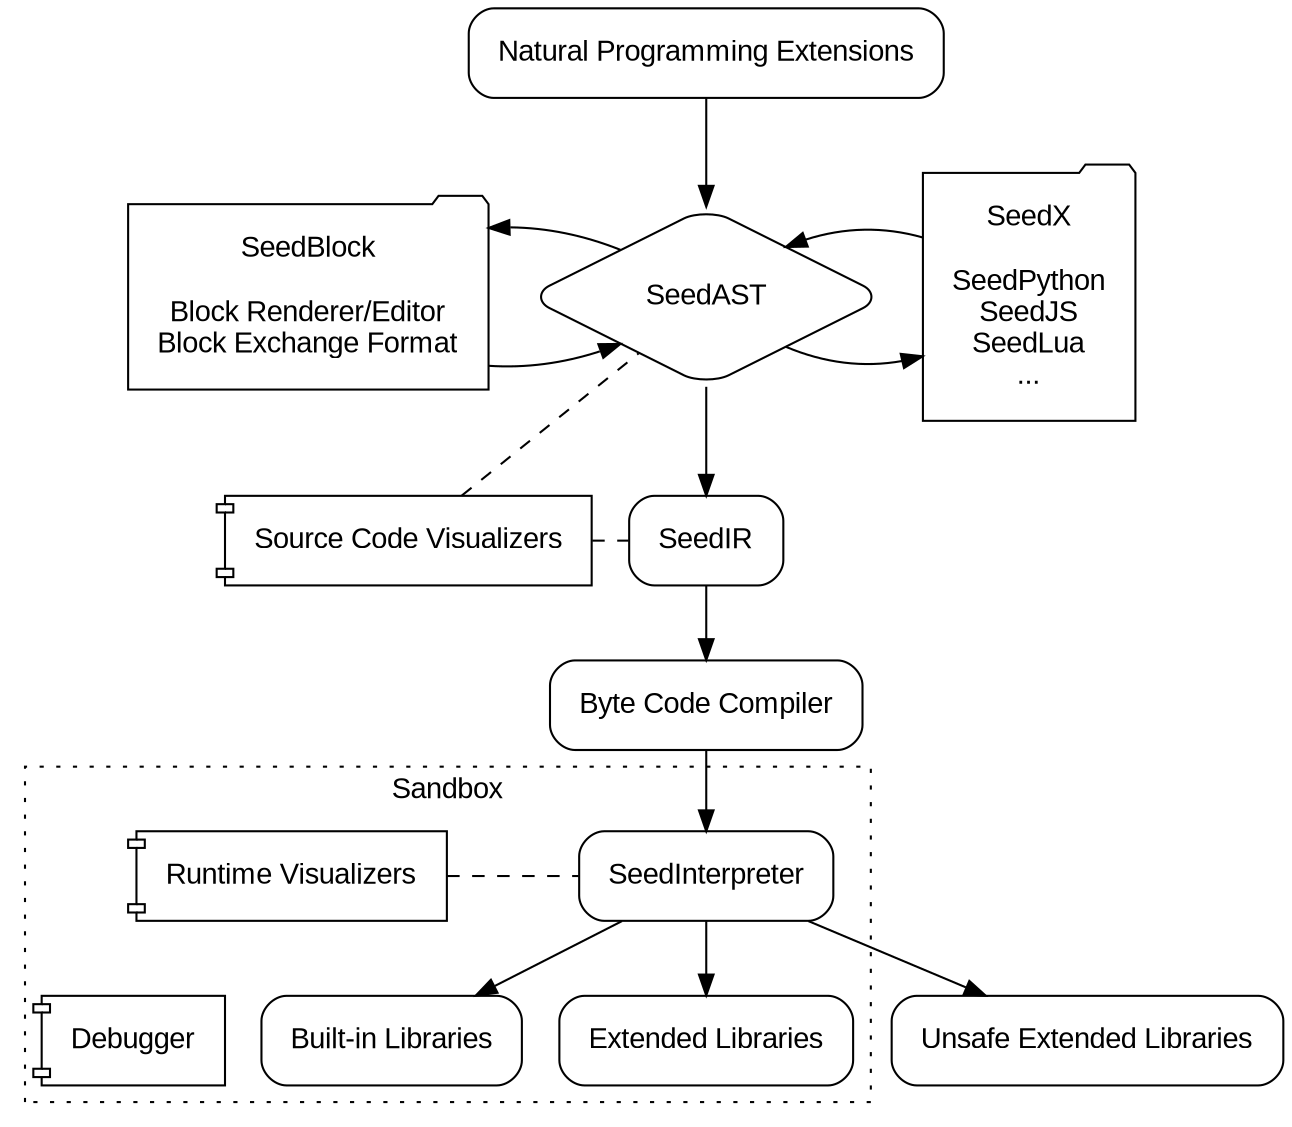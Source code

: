 // Copyright 2021-2022 The SeedV Lab.
//
// Licensed under the Apache License, Version 2.0 (the "License");
// you may not use this file except in compliance with the License.
// You may obtain a copy of the License at
//
//     http://www.apache.org/licenses/LICENSE-2.0
//
// Unless required by applicable law or agreed to in writing, software
// distributed under the License is distributed on an "AS IS" BASIS,
// WITHOUT WARRANTIES OR CONDITIONS OF ANY KIND, either express or implied.
// See the License for the specific language governing permissions and
// limitations under the License.

strict digraph SeedLang {

    compound = true
    concentrate = true
    newrank = true
    fontname = "Arial"

    node [
        fontname = "Arial"
        margin = 0.2
        shape = box
        style = rounded
    ]

    NaturalProgrammingExtensions [ label = "Natural Programming Extensions" ]

    SeedBlock [
        label = "SeedBlock\n\nBlock Renderer/Editor\nBlock Exchange Format"
        shape = folder
    ]
    SeedAST [ shape = diamond ]
    SeedX [
        label = "SeedX\n\nSeedPython\nSeedJS\nSeedLua\n..."
        shape = folder
    ]
    { rank=same SeedBlock SeedAST SeedX }

    SourceCodeVisualizers [
        label = "Source Code Visualizers"
        shape = component
    ]
    SeedIR []
    { rank=same SourceCodeVisualizers SeedIR }

    BytecodeCompiler [ label = "Byte Code Compiler" ]

    SeedInterpreter []
    RuntimeVisualizers [
        label = "Runtime Visualizers"
        shape = component
    ]
    { rank=same SeedInterpreter RuntimeVisualizers }

    Libraries [ label = "Built-in Libraries" ]
    ExtendedLibraries [ label = "Extended Libraries" ]
    Debugger [ shape = component ]
    { rank=same Libraries ExtendedLibraries Debugger }

    Unsafe [ label = "Unsafe Extended Libraries" ]

    NaturalProgrammingExtensions -> SeedAST

    SeedBlock -> SeedAST
    SeedAST -> SeedBlock [constraint = false]
    SeedAST -> SeedX
    SeedX -> SeedAST [constraint = false]
    SeedAST -> SeedIR
    SeedIR -> BytecodeCompiler -> SeedInterpreter

    SourceCodeVisualizers -> SeedAST [
        constraint = false
        style = dashed
        arrowhead = none
    ]
    SourceCodeVisualizers -> SeedIR [
        constraint = true
        style = dashed
        arrowhead = none
    ]
    RuntimeVisualizers -> SeedInterpreter [
        constraint = false
        style = dashed
        arrowhead = none
    ]

    subgraph cluster_Sandbox {
        label = "Sandbox"
        shape = folder
        style = dotted

        RuntimeVisualizers
        Debugger

        SeedInterpreter -> Libraries
        SeedInterpreter -> ExtendedLibraries
    }

    SeedInterpreter -> Unsafe

}

